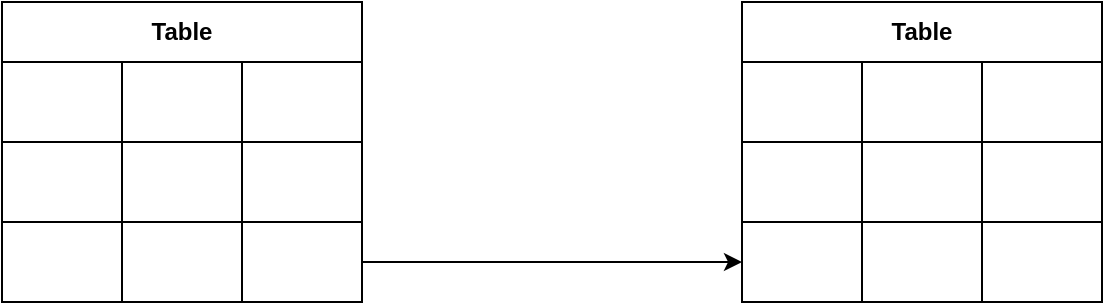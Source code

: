 <mxfile version="13.10.0" type="embed">
    <diagram id="PSWZ6SiujW86rLtfHEhq" name="Page-1">
        <mxGraphModel dx="765" dy="680" grid="1" gridSize="10" guides="1" tooltips="1" connect="1" arrows="1" fold="1" page="1" pageScale="1" pageWidth="850" pageHeight="1100" math="0" shadow="0">
            <root>
                <mxCell id="0"/>
                <mxCell id="1" parent="0"/>
                <mxCell id="ylAChjWV8UKdhX3hdjfc-1" value="Table" style="shape=table;html=1;whiteSpace=wrap;startSize=30;container=1;collapsible=0;childLayout=tableLayout;fontStyle=1;align=center;" vertex="1" parent="1">
                    <mxGeometry x="110" y="210" width="180" height="150" as="geometry"/>
                </mxCell>
                <mxCell id="ylAChjWV8UKdhX3hdjfc-2" value="" style="shape=partialRectangle;html=1;whiteSpace=wrap;collapsible=0;dropTarget=0;pointerEvents=0;fillColor=none;top=0;left=0;bottom=0;right=0;points=[[0,0.5],[1,0.5]];portConstraint=eastwest;" vertex="1" parent="ylAChjWV8UKdhX3hdjfc-1">
                    <mxGeometry y="30" width="180" height="40" as="geometry"/>
                </mxCell>
                <mxCell id="ylAChjWV8UKdhX3hdjfc-3" value="" style="shape=partialRectangle;html=1;whiteSpace=wrap;connectable=0;fillColor=none;top=0;left=0;bottom=0;right=0;overflow=hidden;" vertex="1" parent="ylAChjWV8UKdhX3hdjfc-2">
                    <mxGeometry width="60" height="40" as="geometry"/>
                </mxCell>
                <mxCell id="ylAChjWV8UKdhX3hdjfc-4" value="" style="shape=partialRectangle;html=1;whiteSpace=wrap;connectable=0;fillColor=none;top=0;left=0;bottom=0;right=0;overflow=hidden;" vertex="1" parent="ylAChjWV8UKdhX3hdjfc-2">
                    <mxGeometry x="60" width="60" height="40" as="geometry"/>
                </mxCell>
                <mxCell id="ylAChjWV8UKdhX3hdjfc-5" value="" style="shape=partialRectangle;html=1;whiteSpace=wrap;connectable=0;fillColor=none;top=0;left=0;bottom=0;right=0;overflow=hidden;" vertex="1" parent="ylAChjWV8UKdhX3hdjfc-2">
                    <mxGeometry x="120" width="60" height="40" as="geometry"/>
                </mxCell>
                <mxCell id="ylAChjWV8UKdhX3hdjfc-6" value="" style="shape=partialRectangle;html=1;whiteSpace=wrap;collapsible=0;dropTarget=0;pointerEvents=0;fillColor=none;top=0;left=0;bottom=0;right=0;points=[[0,0.5],[1,0.5]];portConstraint=eastwest;" vertex="1" parent="ylAChjWV8UKdhX3hdjfc-1">
                    <mxGeometry y="70" width="180" height="40" as="geometry"/>
                </mxCell>
                <mxCell id="ylAChjWV8UKdhX3hdjfc-7" value="" style="shape=partialRectangle;html=1;whiteSpace=wrap;connectable=0;fillColor=none;top=0;left=0;bottom=0;right=0;overflow=hidden;" vertex="1" parent="ylAChjWV8UKdhX3hdjfc-6">
                    <mxGeometry width="60" height="40" as="geometry"/>
                </mxCell>
                <mxCell id="ylAChjWV8UKdhX3hdjfc-8" value="" style="shape=partialRectangle;html=1;whiteSpace=wrap;connectable=0;fillColor=none;top=0;left=0;bottom=0;right=0;overflow=hidden;" vertex="1" parent="ylAChjWV8UKdhX3hdjfc-6">
                    <mxGeometry x="60" width="60" height="40" as="geometry"/>
                </mxCell>
                <mxCell id="ylAChjWV8UKdhX3hdjfc-9" value="" style="shape=partialRectangle;html=1;whiteSpace=wrap;connectable=0;fillColor=none;top=0;left=0;bottom=0;right=0;overflow=hidden;" vertex="1" parent="ylAChjWV8UKdhX3hdjfc-6">
                    <mxGeometry x="120" width="60" height="40" as="geometry"/>
                </mxCell>
                <mxCell id="ylAChjWV8UKdhX3hdjfc-10" value="" style="shape=partialRectangle;html=1;whiteSpace=wrap;collapsible=0;dropTarget=0;pointerEvents=0;fillColor=none;top=0;left=0;bottom=0;right=0;points=[[0,0.5],[1,0.5]];portConstraint=eastwest;" vertex="1" parent="ylAChjWV8UKdhX3hdjfc-1">
                    <mxGeometry y="110" width="180" height="40" as="geometry"/>
                </mxCell>
                <mxCell id="ylAChjWV8UKdhX3hdjfc-11" value="" style="shape=partialRectangle;html=1;whiteSpace=wrap;connectable=0;fillColor=none;top=0;left=0;bottom=0;right=0;overflow=hidden;" vertex="1" parent="ylAChjWV8UKdhX3hdjfc-10">
                    <mxGeometry width="60" height="40" as="geometry"/>
                </mxCell>
                <mxCell id="ylAChjWV8UKdhX3hdjfc-12" value="" style="shape=partialRectangle;html=1;whiteSpace=wrap;connectable=0;fillColor=none;top=0;left=0;bottom=0;right=0;overflow=hidden;" vertex="1" parent="ylAChjWV8UKdhX3hdjfc-10">
                    <mxGeometry x="60" width="60" height="40" as="geometry"/>
                </mxCell>
                <mxCell id="ylAChjWV8UKdhX3hdjfc-13" value="" style="shape=partialRectangle;html=1;whiteSpace=wrap;connectable=0;fillColor=none;top=0;left=0;bottom=0;right=0;overflow=hidden;" vertex="1" parent="ylAChjWV8UKdhX3hdjfc-10">
                    <mxGeometry x="120" width="60" height="40" as="geometry"/>
                </mxCell>
                <mxCell id="ylAChjWV8UKdhX3hdjfc-43" value="Table" style="shape=table;html=1;whiteSpace=wrap;startSize=30;container=1;collapsible=0;childLayout=tableLayout;fontStyle=1;align=center;" vertex="1" parent="1">
                    <mxGeometry x="480" y="210" width="180" height="150" as="geometry"/>
                </mxCell>
                <mxCell id="ylAChjWV8UKdhX3hdjfc-44" value="" style="shape=partialRectangle;html=1;whiteSpace=wrap;collapsible=0;dropTarget=0;pointerEvents=0;fillColor=none;top=0;left=0;bottom=0;right=0;points=[[0,0.5],[1,0.5]];portConstraint=eastwest;" vertex="1" parent="ylAChjWV8UKdhX3hdjfc-43">
                    <mxGeometry y="30" width="180" height="40" as="geometry"/>
                </mxCell>
                <mxCell id="ylAChjWV8UKdhX3hdjfc-45" value="" style="shape=partialRectangle;html=1;whiteSpace=wrap;connectable=0;fillColor=none;top=0;left=0;bottom=0;right=0;overflow=hidden;" vertex="1" parent="ylAChjWV8UKdhX3hdjfc-44">
                    <mxGeometry width="60" height="40" as="geometry"/>
                </mxCell>
                <mxCell id="ylAChjWV8UKdhX3hdjfc-46" value="" style="shape=partialRectangle;html=1;whiteSpace=wrap;connectable=0;fillColor=none;top=0;left=0;bottom=0;right=0;overflow=hidden;" vertex="1" parent="ylAChjWV8UKdhX3hdjfc-44">
                    <mxGeometry x="60" width="60" height="40" as="geometry"/>
                </mxCell>
                <mxCell id="ylAChjWV8UKdhX3hdjfc-47" value="" style="shape=partialRectangle;html=1;whiteSpace=wrap;connectable=0;fillColor=none;top=0;left=0;bottom=0;right=0;overflow=hidden;" vertex="1" parent="ylAChjWV8UKdhX3hdjfc-44">
                    <mxGeometry x="120" width="60" height="40" as="geometry"/>
                </mxCell>
                <mxCell id="ylAChjWV8UKdhX3hdjfc-48" value="" style="shape=partialRectangle;html=1;whiteSpace=wrap;collapsible=0;dropTarget=0;pointerEvents=0;fillColor=none;top=0;left=0;bottom=0;right=0;points=[[0,0.5],[1,0.5]];portConstraint=eastwest;" vertex="1" parent="ylAChjWV8UKdhX3hdjfc-43">
                    <mxGeometry y="70" width="180" height="40" as="geometry"/>
                </mxCell>
                <mxCell id="ylAChjWV8UKdhX3hdjfc-49" value="" style="shape=partialRectangle;html=1;whiteSpace=wrap;connectable=0;fillColor=none;top=0;left=0;bottom=0;right=0;overflow=hidden;" vertex="1" parent="ylAChjWV8UKdhX3hdjfc-48">
                    <mxGeometry width="60" height="40" as="geometry"/>
                </mxCell>
                <mxCell id="ylAChjWV8UKdhX3hdjfc-50" value="" style="shape=partialRectangle;html=1;whiteSpace=wrap;connectable=0;fillColor=none;top=0;left=0;bottom=0;right=0;overflow=hidden;" vertex="1" parent="ylAChjWV8UKdhX3hdjfc-48">
                    <mxGeometry x="60" width="60" height="40" as="geometry"/>
                </mxCell>
                <mxCell id="ylAChjWV8UKdhX3hdjfc-51" value="" style="shape=partialRectangle;html=1;whiteSpace=wrap;connectable=0;fillColor=none;top=0;left=0;bottom=0;right=0;overflow=hidden;" vertex="1" parent="ylAChjWV8UKdhX3hdjfc-48">
                    <mxGeometry x="120" width="60" height="40" as="geometry"/>
                </mxCell>
                <mxCell id="ylAChjWV8UKdhX3hdjfc-52" value="" style="shape=partialRectangle;html=1;whiteSpace=wrap;collapsible=0;dropTarget=0;pointerEvents=0;fillColor=none;top=0;left=0;bottom=0;right=0;points=[[0,0.5],[1,0.5]];portConstraint=eastwest;" vertex="1" parent="ylAChjWV8UKdhX3hdjfc-43">
                    <mxGeometry y="110" width="180" height="40" as="geometry"/>
                </mxCell>
                <mxCell id="ylAChjWV8UKdhX3hdjfc-53" value="" style="shape=partialRectangle;html=1;whiteSpace=wrap;connectable=0;fillColor=none;top=0;left=0;bottom=0;right=0;overflow=hidden;" vertex="1" parent="ylAChjWV8UKdhX3hdjfc-52">
                    <mxGeometry width="60" height="40" as="geometry"/>
                </mxCell>
                <mxCell id="ylAChjWV8UKdhX3hdjfc-54" value="" style="shape=partialRectangle;html=1;whiteSpace=wrap;connectable=0;fillColor=none;top=0;left=0;bottom=0;right=0;overflow=hidden;" vertex="1" parent="ylAChjWV8UKdhX3hdjfc-52">
                    <mxGeometry x="60" width="60" height="40" as="geometry"/>
                </mxCell>
                <mxCell id="ylAChjWV8UKdhX3hdjfc-55" value="" style="shape=partialRectangle;html=1;whiteSpace=wrap;connectable=0;fillColor=none;top=0;left=0;bottom=0;right=0;overflow=hidden;" vertex="1" parent="ylAChjWV8UKdhX3hdjfc-52">
                    <mxGeometry x="120" width="60" height="40" as="geometry"/>
                </mxCell>
                <mxCell id="ylAChjWV8UKdhX3hdjfc-56" style="edgeStyle=orthogonalEdgeStyle;rounded=0;orthogonalLoop=1;jettySize=auto;html=1;exitX=1;exitY=0.5;exitDx=0;exitDy=0;strokeWidth=1;" edge="1" parent="1" source="ylAChjWV8UKdhX3hdjfc-10" target="ylAChjWV8UKdhX3hdjfc-52">
                    <mxGeometry relative="1" as="geometry"/>
                </mxCell>
            </root>
        </mxGraphModel>
    </diagram>
</mxfile>
